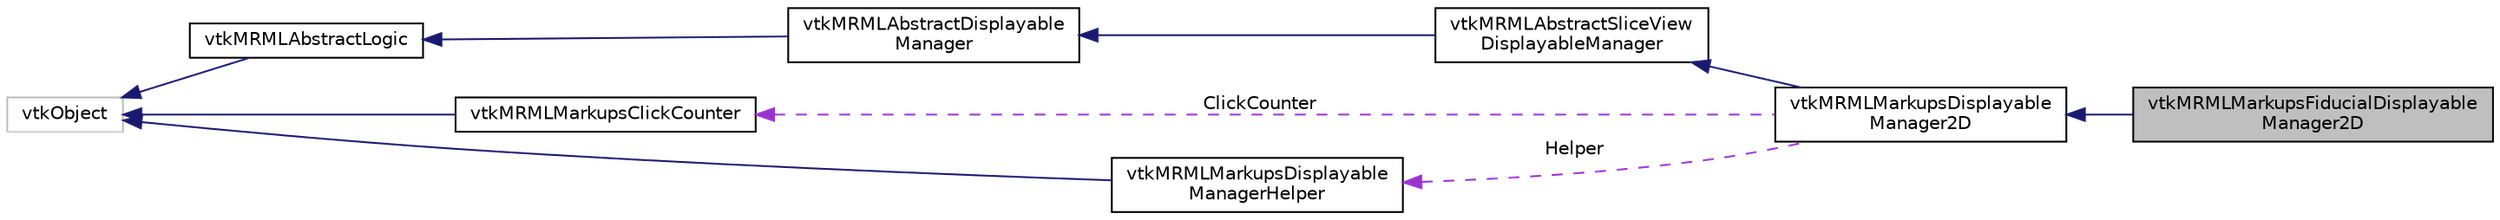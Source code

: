 digraph "vtkMRMLMarkupsFiducialDisplayableManager2D"
{
  bgcolor="transparent";
  edge [fontname="Helvetica",fontsize="10",labelfontname="Helvetica",labelfontsize="10"];
  node [fontname="Helvetica",fontsize="10",shape=record];
  rankdir="LR";
  Node6 [label="vtkMRMLMarkupsFiducialDisplayable\lManager2D",height=0.2,width=0.4,color="black", fillcolor="grey75", style="filled", fontcolor="black"];
  Node7 -> Node6 [dir="back",color="midnightblue",fontsize="10",style="solid",fontname="Helvetica"];
  Node7 [label="vtkMRMLMarkupsDisplayable\lManager2D",height=0.2,width=0.4,color="black",URL="$classvtkMRMLMarkupsDisplayableManager2D.html"];
  Node8 -> Node7 [dir="back",color="midnightblue",fontsize="10",style="solid",fontname="Helvetica"];
  Node8 [label="vtkMRMLAbstractSliceView\lDisplayableManager",height=0.2,width=0.4,color="black",URL="$classvtkMRMLAbstractSliceViewDisplayableManager.html",tooltip="Superclass for displayable manager classes. "];
  Node9 -> Node8 [dir="back",color="midnightblue",fontsize="10",style="solid",fontname="Helvetica"];
  Node9 [label="vtkMRMLAbstractDisplayable\lManager",height=0.2,width=0.4,color="black",URL="$classvtkMRMLAbstractDisplayableManager.html",tooltip="Superclass for displayable manager classes. "];
  Node10 -> Node9 [dir="back",color="midnightblue",fontsize="10",style="solid",fontname="Helvetica"];
  Node10 [label="vtkMRMLAbstractLogic",height=0.2,width=0.4,color="black",URL="$classvtkMRMLAbstractLogic.html",tooltip="Superclass for MRML logic classes. "];
  Node11 -> Node10 [dir="back",color="midnightblue",fontsize="10",style="solid",fontname="Helvetica"];
  Node11 [label="vtkObject",height=0.2,width=0.4,color="grey75"];
  Node12 -> Node7 [dir="back",color="darkorchid3",fontsize="10",style="dashed",label=" ClickCounter" ,fontname="Helvetica"];
  Node12 [label="vtkMRMLMarkupsClickCounter",height=0.2,width=0.4,color="black",URL="$classvtkMRMLMarkupsClickCounter.html"];
  Node11 -> Node12 [dir="back",color="midnightblue",fontsize="10",style="solid",fontname="Helvetica"];
  Node13 -> Node7 [dir="back",color="darkorchid3",fontsize="10",style="dashed",label=" Helper" ,fontname="Helvetica"];
  Node13 [label="vtkMRMLMarkupsDisplayable\lManagerHelper",height=0.2,width=0.4,color="black",URL="$classvtkMRMLMarkupsDisplayableManagerHelper.html"];
  Node11 -> Node13 [dir="back",color="midnightblue",fontsize="10",style="solid",fontname="Helvetica"];
}
